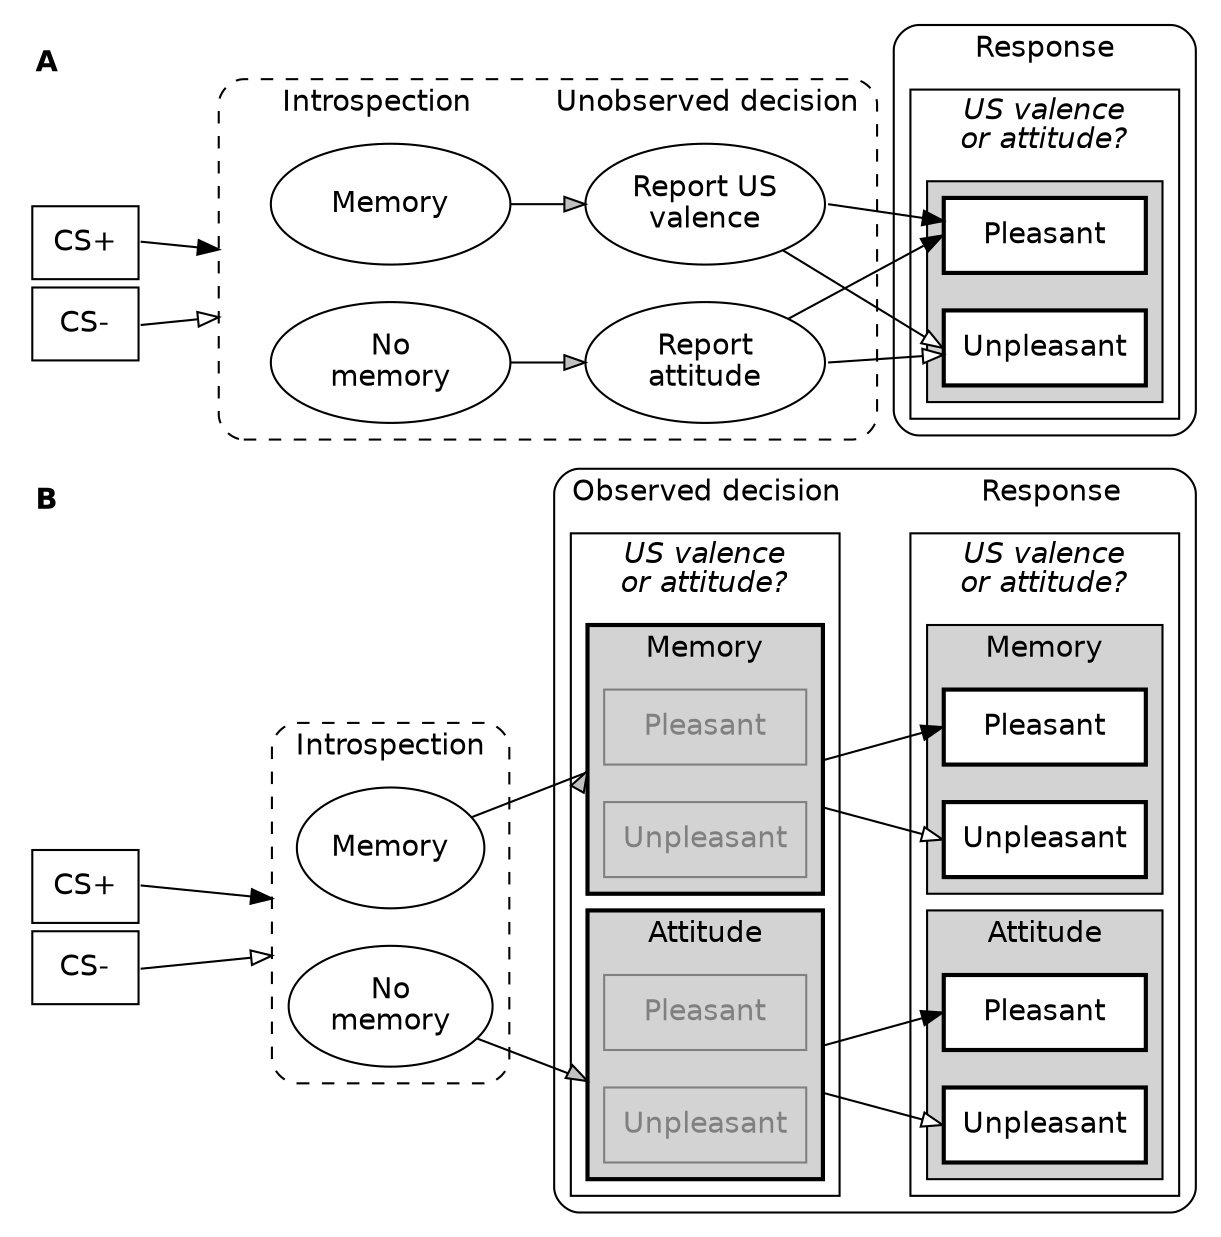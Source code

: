 digraph {
  graph [
    rankdir = LR
    , fontname = Helvetica
    , compound = true
    , splines = false
  ]

  # CS
  node [shape = plaintext, fontname = Helvetica, fontsize = 14]
  cs2 [label = <<TABLE BORDER="0" CELLBORDER="1" CELLSPACING="4"  CELLPADDING="9"><TR><TD PORT="pos">CS+</TD></TR><TR><TD PORT="neg">CS-</TD></TR></TABLE>>, margin = 0.1]
  cs1 [label = <<TABLE BORDER="0" CELLBORDER="1" CELLSPACING="4"  CELLPADDING="9"><TR><TD PORT="pos">CS+</TD></TR><TR><TD PORT="neg">CS-</TD></TR></TABLE>>, margin = 0.1]

  A [label = <<B>A        </B><BR /><BR /><BR />>]

  # Original procedue
  subgraph cluster_0 {
    labeljust = "c";
    style = "rounded, dashed";
    label = "     Introspection         Unobserved decision";
    fontsize = 14;
    
    node [shape = oval, fontname = Helvetica, style = filled, fillcolor = white, height = 0.8, width = 1.6]
    memory11 [label = "Memory"]
    memory12 [label = "No\nmemory"]
    
    direct [label = "Report US\nvalence"]
    reverse [label = "Report\nattitude"]

    {rank = same; direct; reverse}
  }

  subgraph cluster_1 {
    labeljust = "c";
    style = "rounded";
    # color = white;
    label = "Response";
    fontsize = 14;

    subgraph cluster_c {
        labeljust = "c";
        style = "";
        color = black;
        fillcolor = lightgrey;
        label = <<I>US valence<BR />or attitude?</I>>;
        fontsize = 14;
    
        subgraph cluster_11 {
            labeljust = "c";
            style = "filled";
            color = black;
            fillcolor = lightgrey;
            label = "";
            fontsize = 14;
            
            
            node [shape = box, fontname = Helvetica, style = "bold,filled", fillcolor = white, width = 1.35, height = 0.5]
            pleasant [label = "Pleasant"]
            unpleasant [label = "Unpleasant"]
        }
    }
  }

  B [label = <<BR /><BR /><B>B        </B>>]
  cs1 -> B [color = white]

  {rank = same; A, B, cs1, cs2}

  # Modified procedue
  subgraph cluster_2 {
    labeljust = "c";
    style = "rounded, dashed";
    label = "Introspection";
    fontsize = 14;
    
    node [shape = oval, fontname = Helvetica, style = filled, fillcolor = white, height = 0.8, width = 1.25]
    memory21 [label = "Memory"]
    memory22 [label = "No\nmemory"]
  }

  subgraph cluster_3 {
    labeljust = "c";
    style = "rounded";
    # color = white;
    label = "Observed decision               Response      ";
    fontsize = 14;

    subgraph cluster_y {
        labeljust = "c";
        style = "";
        color = black;
        fillcolor = lightgrey;
        label = <<I>US valence<BR />or attitude?</I>>;
        fontsize = 14;

        subgraph cluster_31 {
            labeljust = "c";
            style = "bold,filled";
            color = black;
            fillcolor = lightgrey;
            label = "Memory";
            fontsize = 14;
            
            
            node [shape = box, fontname = Helvetica, style = filled, fillcolor = lightgrey, width = 1.35, height = 0.5, color = "#808080"]
            pleasant21 [label = "Pleasant", fontcolor = "#808080"]
            unpleasant21 [label = "Unpleasant", fontcolor = "#808080"]
        }

        subgraph cluster_32 {
            labeljust = "c";
            style = "bold,filled";
            color = black;
            fillcolor = lightgrey;
            label = "Attitude";
            fontsize = 14;
            
            
            node [shape = box, fontname = Helvetica, style = filled, fillcolor = lightgrey, width = 1.35, height = 0.5, color = "#808080"]
            pleasant22 [label = "Pleasant", fontcolor = "#808080"]
            unpleasant22 [label = "Unpleasant", fontcolor = "#808080"]
        }
    }


    subgraph cluster_b {
        labeljust = "c";
        style = "";
        color = black;
        fillcolor = lightgrey;
        label = <<I>US valence<BR />or attitude?</I>>;
        fontsize = 14;

        subgraph cluster_41 {
            labeljust = "c";
            style = "filled";
            fillcolor = lightgrey;
            label = "Memory";
            fontsize = 14;
            
            
            node [shape = box, fontname = Helvetica, style = "bold,filled", fillcolor = white, width = 1.35, height = 0.5]
            pleasant31 [label = "Pleasant"]
            unpleasant31 [label = "Unpleasant"]
        }

        subgraph cluster_42 {
            labeljust = "c";
            style = "filled";
            fillcolor = lightgrey;
            label = "Attitude";
            fontsize = 14;
            
            
            node [shape = box, fontname = Helvetica, style = "bold,filled", fillcolor = white, width = 1.35, height = 0.5]
            pleasant32 [label = "Pleasant"]
            unpleasant32 [label = "Unpleasant"]
        }
    }
  }


  # Edges
  edge [arrowhead = "normal", fontname = Helvetica]
  cs1:pos -> memory11:s [lhead = cluster_0]
  cs1:neg -> memory12:n [lhead = cluster_0, fillcolor = "white"]
  memory11 -> direct [fillcolor = "grey"]
  memory12 -> reverse [fillcolor = "grey"]
  
  direct:e -> pleasant
  reverse:e -> unpleasant [fillcolor = "white"]
  direct -> unpleasant:w [fillcolor = "white"]
  reverse -> pleasant:w
  
  cs2:pos -> memory21:s [lhead = cluster_2]
  cs2:neg -> memory22:n [lhead = cluster_2, fillcolor = "white"]
  memory21 -> pleasant21 [lhead = cluster_31, fillcolor = "grey"]
  memory22 -> unpleasant22 [lhead = cluster_32, fillcolor = "grey"]

  pleasant21:se -> pleasant31:w [ltail = cluster_31]
  unpleasant21:ne -> unpleasant31:w [ltail = cluster_31, fillcolor = "white"]
  pleasant22:se -> pleasant32:w [ltail = cluster_32]
  unpleasant22:ne -> unpleasant32:w [ltail = cluster_32, fillcolor = "white"]
}
